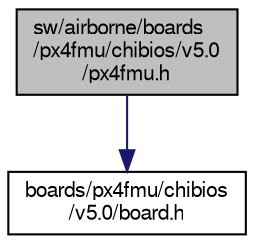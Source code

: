 digraph "sw/airborne/boards/px4fmu/chibios/v5.0/px4fmu.h"
{
  edge [fontname="FreeSans",fontsize="10",labelfontname="FreeSans",labelfontsize="10"];
  node [fontname="FreeSans",fontsize="10",shape=record];
  Node1 [label="sw/airborne/boards\l/px4fmu/chibios/v5.0\l/px4fmu.h",height=0.2,width=0.4,color="black", fillcolor="grey75", style="filled", fontcolor="black"];
  Node1 -> Node2 [color="midnightblue",fontsize="10",style="solid",fontname="FreeSans"];
  Node2 [label="boards/px4fmu/chibios\l/v5.0/board.h",height=0.2,width=0.4,color="black", fillcolor="white", style="filled",URL="$px4fmu_2chibios_2v5_80_2board_8h.html"];
}
